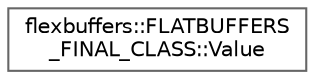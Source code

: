 digraph "Graphical Class Hierarchy"
{
 // LATEX_PDF_SIZE
  bgcolor="transparent";
  edge [fontname=Helvetica,fontsize=10,labelfontname=Helvetica,labelfontsize=10];
  node [fontname=Helvetica,fontsize=10,shape=box,height=0.2,width=0.4];
  rankdir="LR";
  Node0 [id="Node000000",label="flexbuffers::FLATBUFFERS\l_FINAL_CLASS::Value",height=0.2,width=0.4,color="grey40", fillcolor="white", style="filled",URL="$structflexbuffers_1_1FLATBUFFERS__FINAL__CLASS_1_1Value.html",tooltip=" "];
}
